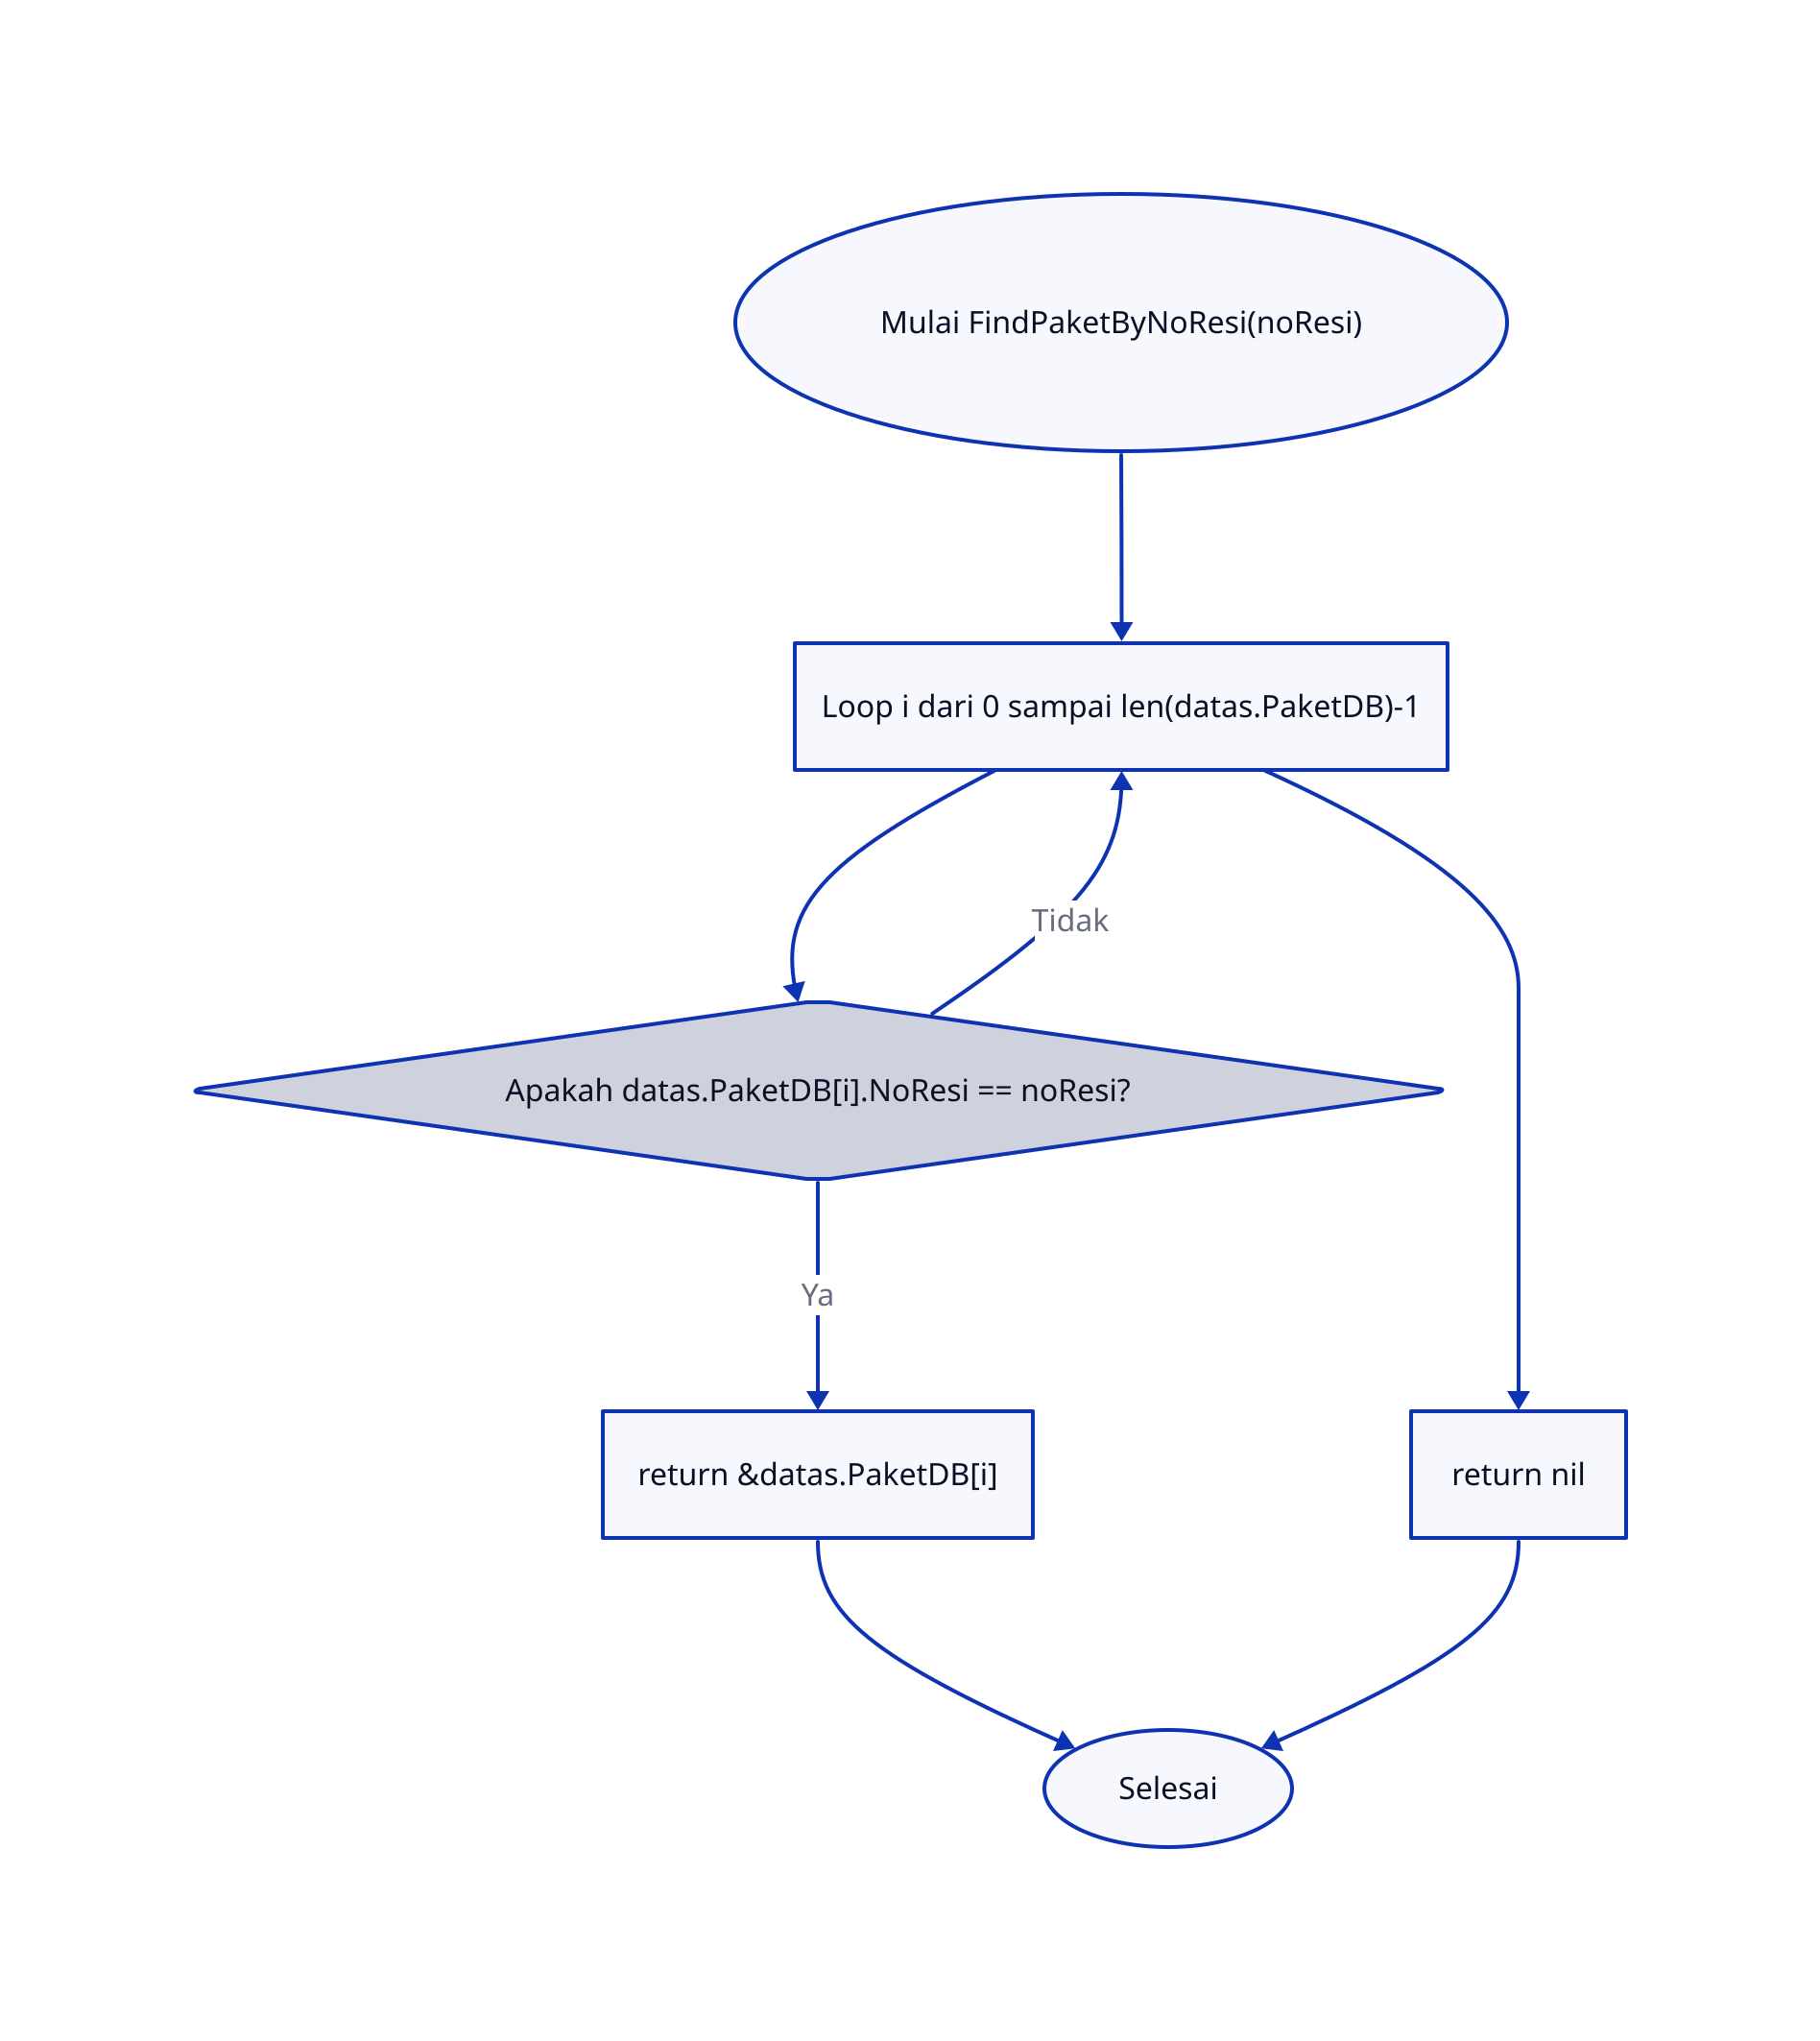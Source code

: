 direction: down

start: "Mulai FindPaketByNoResi(noResi)" {
  shape: oval
}

loop: "Loop i dari 0 sampai len(datas.PaketDB)-1" {
  shape: rectangle
}

cekNoResi: "Apakah datas.PaketDB[i].NoResi == noResi?" {
  shape: diamond
}

returnPaket: "return &datas.PaketDB[i]" {
  shape: rectangle
}

returnNil: "return nil" {
  shape: rectangle
}

end: "Selesai" {
  shape: oval
}

start -> loop -> cekNoResi
cekNoResi -> returnPaket: Ya
returnPaket -> end
cekNoResi -> loop: Tidak
loop -> returnNil
returnNil -> end
